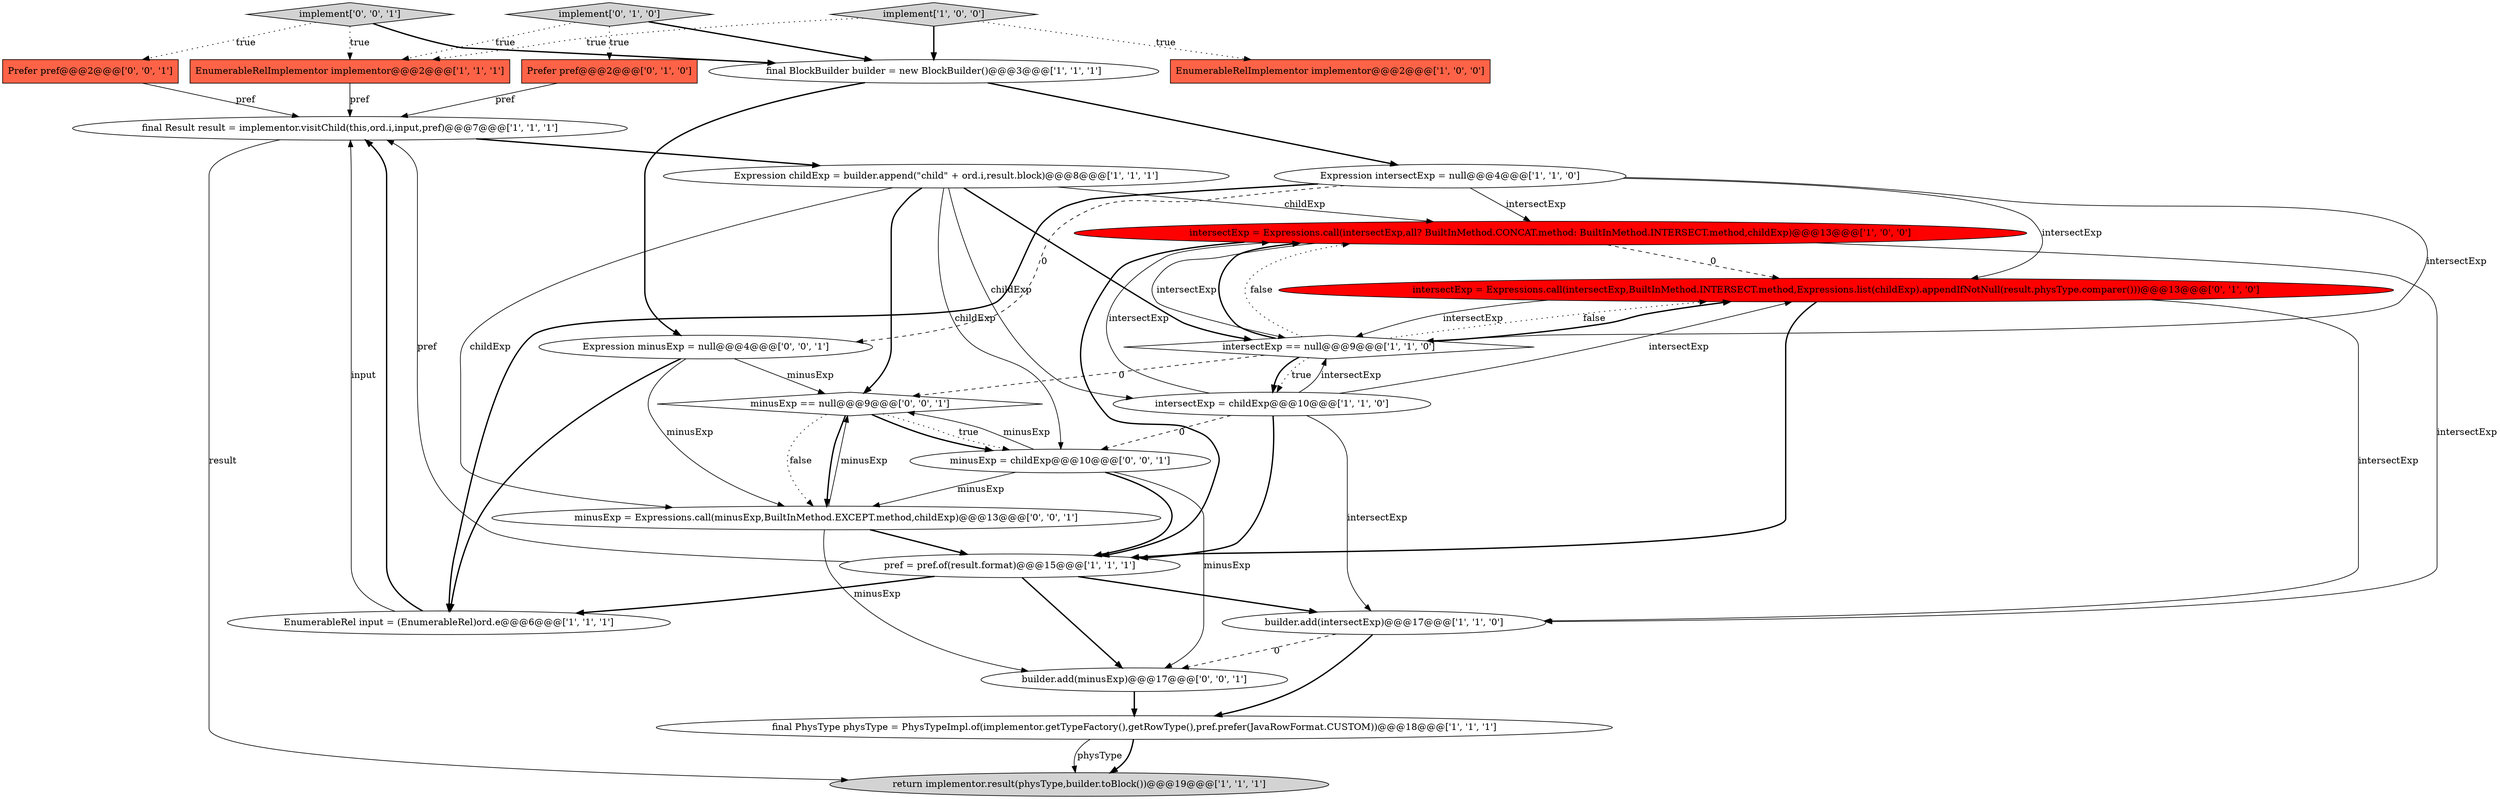 digraph {
11 [style = filled, label = "builder.add(intersectExp)@@@17@@@['1', '1', '0']", fillcolor = white, shape = ellipse image = "AAA0AAABBB1BBB"];
21 [style = filled, label = "implement['0', '0', '1']", fillcolor = lightgray, shape = diamond image = "AAA0AAABBB3BBB"];
9 [style = filled, label = "Expression intersectExp = null@@@4@@@['1', '1', '0']", fillcolor = white, shape = ellipse image = "AAA0AAABBB1BBB"];
17 [style = filled, label = "intersectExp = Expressions.call(intersectExp,BuiltInMethod.INTERSECT.method,Expressions.list(childExp).appendIfNotNull(result.physType.comparer()))@@@13@@@['0', '1', '0']", fillcolor = red, shape = ellipse image = "AAA1AAABBB2BBB"];
8 [style = filled, label = "intersectExp = Expressions.call(intersectExp,all? BuiltInMethod.CONCAT.method: BuiltInMethod.INTERSECT.method,childExp)@@@13@@@['1', '0', '0']", fillcolor = red, shape = ellipse image = "AAA1AAABBB1BBB"];
14 [style = filled, label = "EnumerableRelImplementor implementor@@@2@@@['1', '1', '1']", fillcolor = tomato, shape = box image = "AAA0AAABBB1BBB"];
1 [style = filled, label = "intersectExp == null@@@9@@@['1', '1', '0']", fillcolor = white, shape = diamond image = "AAA0AAABBB1BBB"];
4 [style = filled, label = "final Result result = implementor.visitChild(this,ord.i,input,pref)@@@7@@@['1', '1', '1']", fillcolor = white, shape = ellipse image = "AAA0AAABBB1BBB"];
5 [style = filled, label = "intersectExp = childExp@@@10@@@['1', '1', '0']", fillcolor = white, shape = ellipse image = "AAA0AAABBB1BBB"];
12 [style = filled, label = "Expression childExp = builder.append(\"child\" + ord.i,result.block)@@@8@@@['1', '1', '1']", fillcolor = white, shape = ellipse image = "AAA0AAABBB1BBB"];
24 [style = filled, label = "Expression minusExp = null@@@4@@@['0', '0', '1']", fillcolor = white, shape = ellipse image = "AAA0AAABBB3BBB"];
20 [style = filled, label = "minusExp == null@@@9@@@['0', '0', '1']", fillcolor = white, shape = diamond image = "AAA0AAABBB3BBB"];
18 [style = filled, label = "Prefer pref@@@2@@@['0', '0', '1']", fillcolor = tomato, shape = box image = "AAA0AAABBB3BBB"];
0 [style = filled, label = "final PhysType physType = PhysTypeImpl.of(implementor.getTypeFactory(),getRowType(),pref.prefer(JavaRowFormat.CUSTOM))@@@18@@@['1', '1', '1']", fillcolor = white, shape = ellipse image = "AAA0AAABBB1BBB"];
23 [style = filled, label = "minusExp = childExp@@@10@@@['0', '0', '1']", fillcolor = white, shape = ellipse image = "AAA0AAABBB3BBB"];
3 [style = filled, label = "EnumerableRel input = (EnumerableRel)ord.e@@@6@@@['1', '1', '1']", fillcolor = white, shape = ellipse image = "AAA0AAABBB1BBB"];
22 [style = filled, label = "builder.add(minusExp)@@@17@@@['0', '0', '1']", fillcolor = white, shape = ellipse image = "AAA0AAABBB3BBB"];
2 [style = filled, label = "implement['1', '0', '0']", fillcolor = lightgray, shape = diamond image = "AAA0AAABBB1BBB"];
13 [style = filled, label = "pref = pref.of(result.format)@@@15@@@['1', '1', '1']", fillcolor = white, shape = ellipse image = "AAA0AAABBB1BBB"];
10 [style = filled, label = "EnumerableRelImplementor implementor@@@2@@@['1', '0', '0']", fillcolor = tomato, shape = box image = "AAA0AAABBB1BBB"];
16 [style = filled, label = "Prefer pref@@@2@@@['0', '1', '0']", fillcolor = tomato, shape = box image = "AAA0AAABBB2BBB"];
7 [style = filled, label = "final BlockBuilder builder = new BlockBuilder()@@@3@@@['1', '1', '1']", fillcolor = white, shape = ellipse image = "AAA0AAABBB1BBB"];
15 [style = filled, label = "implement['0', '1', '0']", fillcolor = lightgray, shape = diamond image = "AAA0AAABBB2BBB"];
19 [style = filled, label = "minusExp = Expressions.call(minusExp,BuiltInMethod.EXCEPT.method,childExp)@@@13@@@['0', '0', '1']", fillcolor = white, shape = ellipse image = "AAA0AAABBB3BBB"];
6 [style = filled, label = "return implementor.result(physType,builder.toBlock())@@@19@@@['1', '1', '1']", fillcolor = lightgray, shape = ellipse image = "AAA0AAABBB1BBB"];
1->5 [style = bold, label=""];
2->10 [style = dotted, label="true"];
12->8 [style = solid, label="childExp"];
12->19 [style = solid, label="childExp"];
5->17 [style = solid, label="intersectExp"];
1->8 [style = bold, label=""];
15->7 [style = bold, label=""];
1->17 [style = dotted, label="false"];
9->24 [style = dashed, label="0"];
0->6 [style = bold, label=""];
5->11 [style = solid, label="intersectExp"];
21->18 [style = dotted, label="true"];
5->23 [style = dashed, label="0"];
24->20 [style = solid, label="minusExp"];
14->4 [style = solid, label="pref"];
11->22 [style = dashed, label="0"];
9->1 [style = solid, label="intersectExp"];
12->20 [style = bold, label=""];
19->20 [style = solid, label="minusExp"];
21->7 [style = bold, label=""];
8->17 [style = dashed, label="0"];
9->17 [style = solid, label="intersectExp"];
19->22 [style = solid, label="minusExp"];
15->14 [style = dotted, label="true"];
15->16 [style = dotted, label="true"];
23->19 [style = solid, label="minusExp"];
12->1 [style = bold, label=""];
3->4 [style = bold, label=""];
13->11 [style = bold, label=""];
16->4 [style = solid, label="pref"];
13->4 [style = solid, label="pref"];
23->22 [style = solid, label="minusExp"];
1->17 [style = bold, label=""];
8->1 [style = solid, label="intersectExp"];
1->20 [style = dashed, label="0"];
7->9 [style = bold, label=""];
24->19 [style = solid, label="minusExp"];
9->8 [style = solid, label="intersectExp"];
7->24 [style = bold, label=""];
11->0 [style = bold, label=""];
22->0 [style = bold, label=""];
20->23 [style = bold, label=""];
13->3 [style = bold, label=""];
19->13 [style = bold, label=""];
1->8 [style = dotted, label="false"];
23->13 [style = bold, label=""];
12->5 [style = solid, label="childExp"];
5->13 [style = bold, label=""];
20->23 [style = dotted, label="true"];
18->4 [style = solid, label="pref"];
21->14 [style = dotted, label="true"];
5->1 [style = solid, label="intersectExp"];
9->3 [style = bold, label=""];
8->11 [style = solid, label="intersectExp"];
3->4 [style = solid, label="input"];
17->1 [style = solid, label="intersectExp"];
4->6 [style = solid, label="result"];
4->12 [style = bold, label=""];
17->13 [style = bold, label=""];
13->22 [style = bold, label=""];
23->20 [style = solid, label="minusExp"];
2->7 [style = bold, label=""];
2->14 [style = dotted, label="true"];
20->19 [style = dotted, label="false"];
20->19 [style = bold, label=""];
1->5 [style = dotted, label="true"];
24->3 [style = bold, label=""];
5->8 [style = solid, label="intersectExp"];
12->23 [style = solid, label="childExp"];
8->13 [style = bold, label=""];
17->11 [style = solid, label="intersectExp"];
0->6 [style = solid, label="physType"];
}
